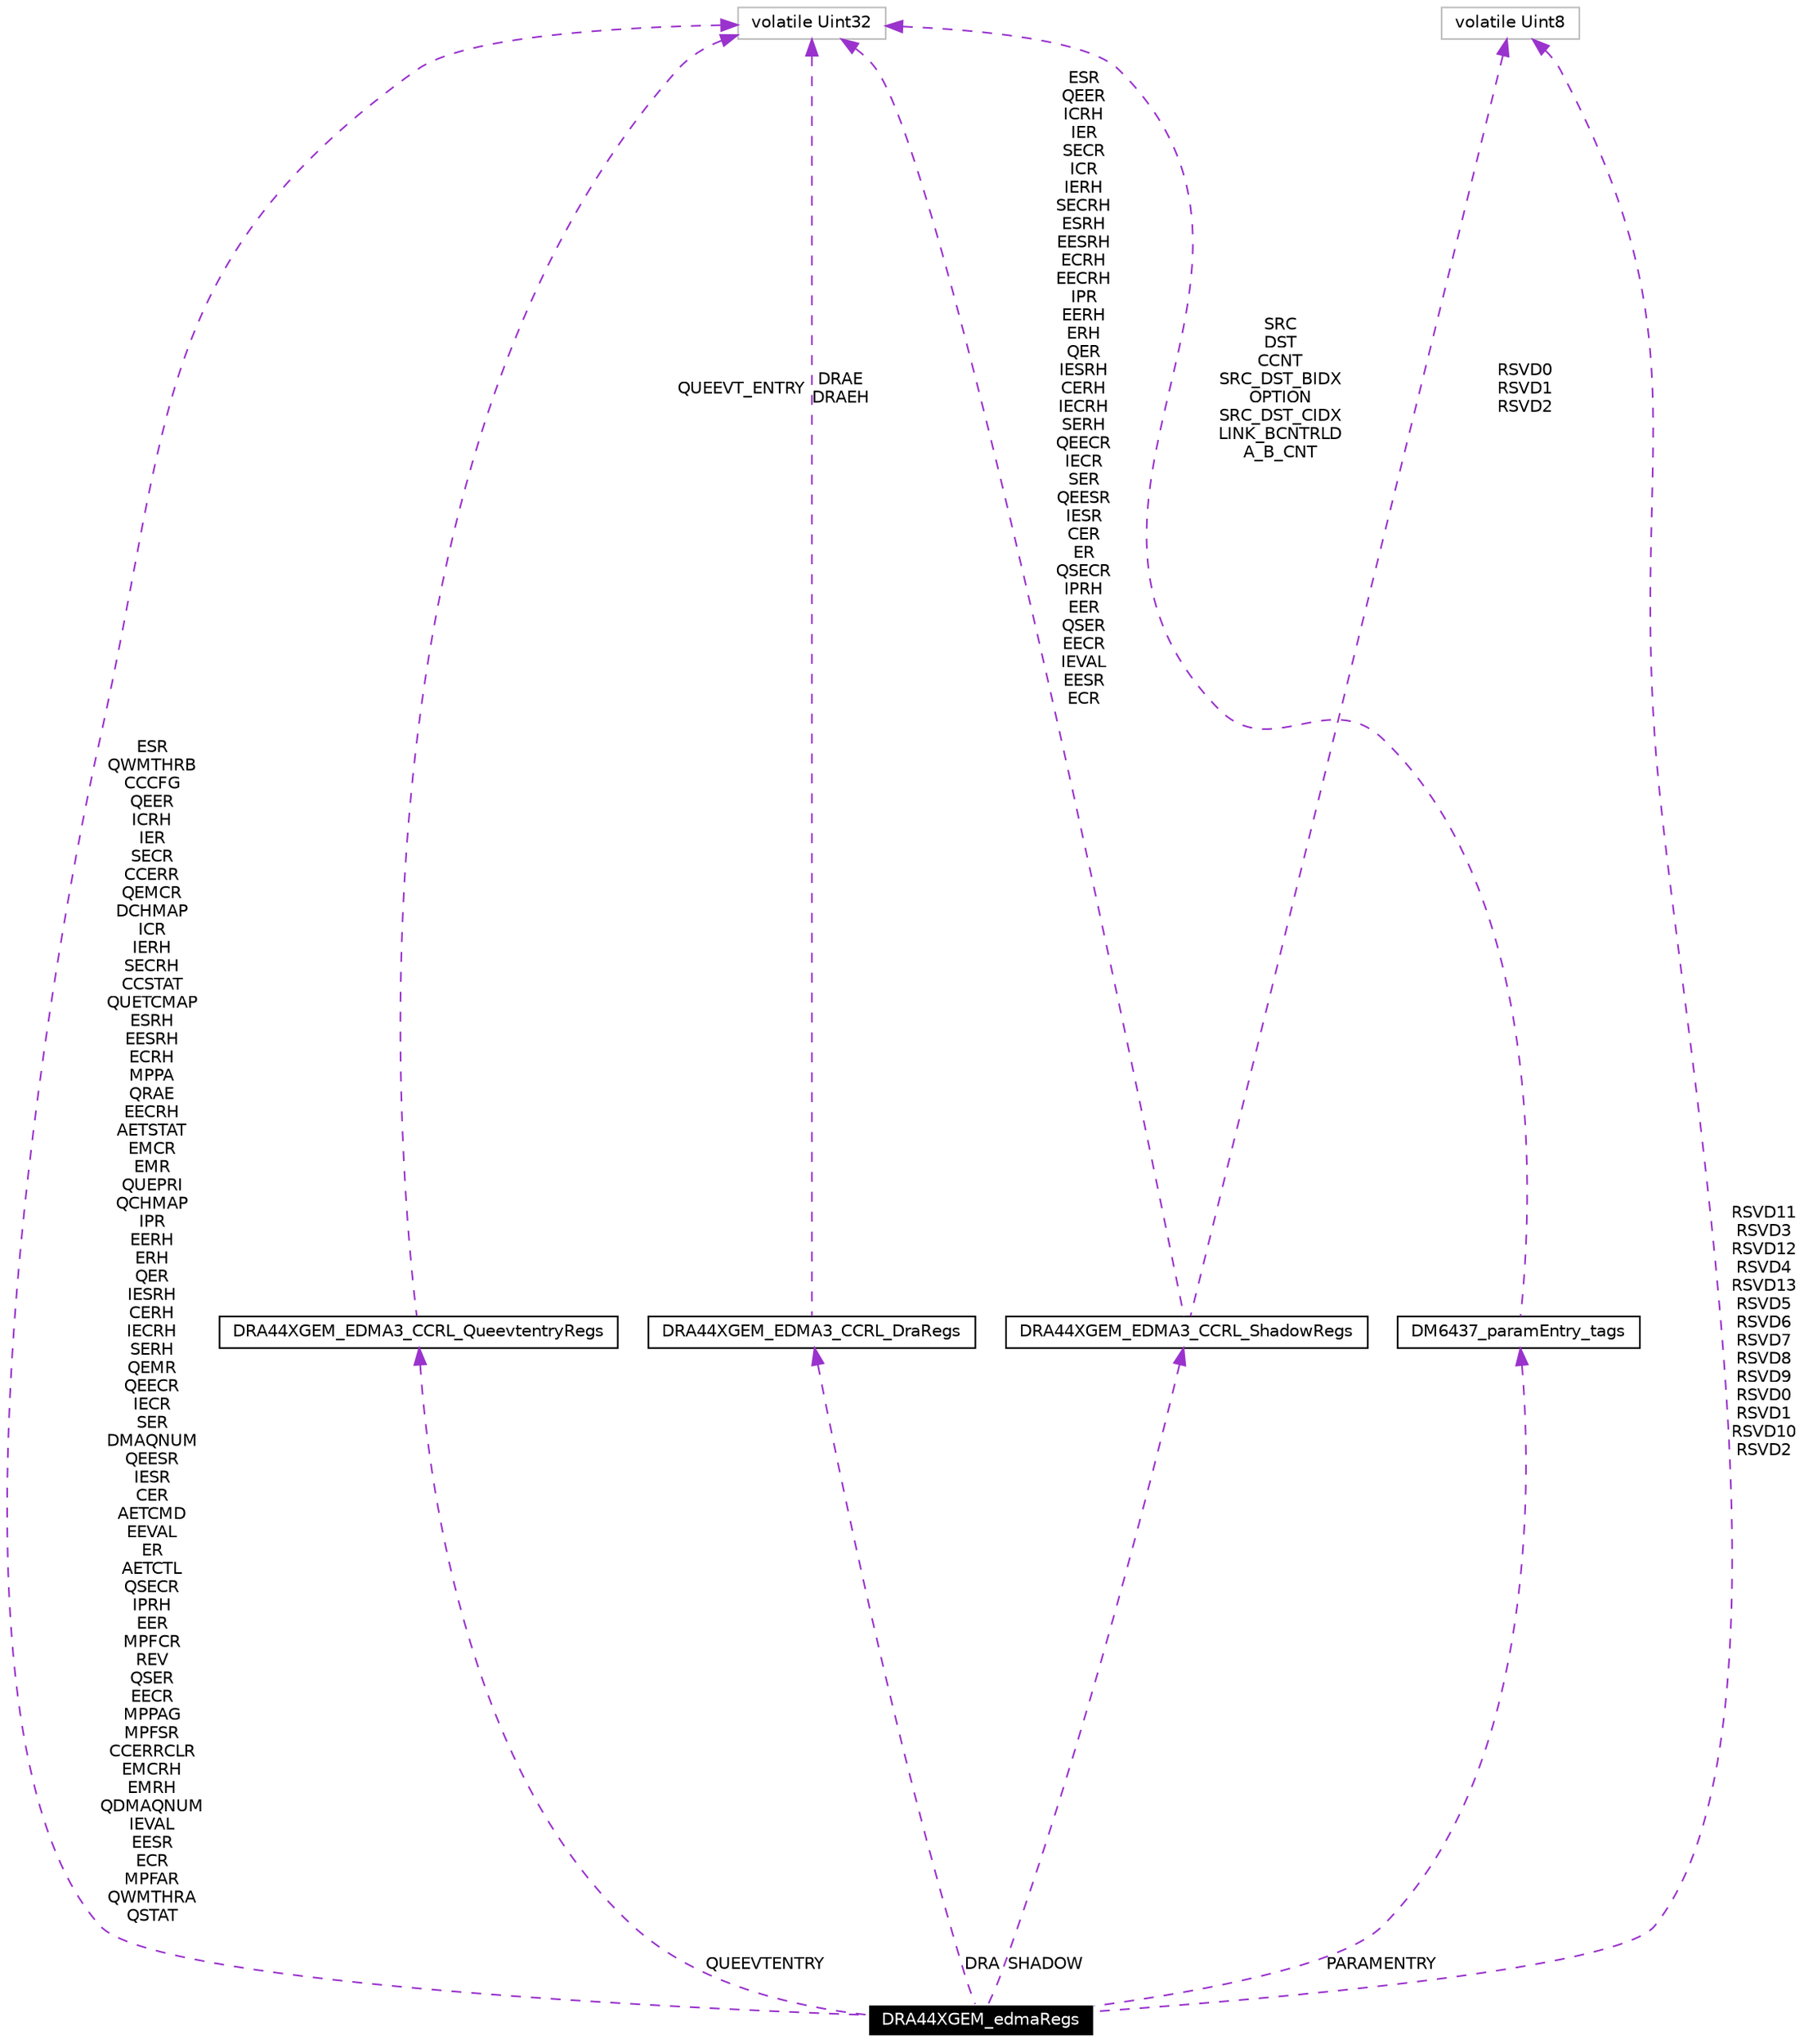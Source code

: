 digraph G
{
  edge [fontname="Helvetica",fontsize=10,labelfontname="Helvetica",labelfontsize=10];
  node [fontname="Helvetica",fontsize=10,shape=record];
  Node1 [label="DRA44XGEM_edmaRegs",height=0.2,width=0.4,color="white", fillcolor="black", style="filled" fontcolor="white"];
  Node2 -> Node1 [dir=back,color="darkorchid3",fontsize=10,style="dashed",label="ESR\nQWMTHRB\nCCCFG\nQEER\nICRH\nIER\nSECR\nCCERR\nQEMCR\nDCHMAP\nICR\nIERH\nSECRH\nCCSTAT\nQUETCMAP\nESRH\nEESRH\nECRH\nMPPA\nQRAE\nEECRH\nAETSTAT\nEMCR\nEMR\nQUEPRI\nQCHMAP\nIPR\nEERH\nERH\nQER\nIESRH\nCERH\nIECRH\nSERH\nQEMR\nQEECR\nIECR\nSER\nDMAQNUM\nQEESR\nIESR\nCER\nAETCMD\nEEVAL\nER\nAETCTL\nQSECR\nIPRH\nEER\nMPFCR\nREV\nQSER\nEECR\nMPPAG\nMPFSR\nCCERRCLR\nEMCRH\nEMRH\nQDMAQNUM\nIEVAL\nEESR\nECR\nMPFAR\nQWMTHRA\nQSTAT",fontname="Helvetica"];
  Node2 [label="volatile Uint32",height=0.2,width=0.4,color="grey75", fillcolor="white", style="filled"];
  Node3 -> Node1 [dir=back,color="darkorchid3",fontsize=10,style="dashed",label="QUEEVTENTRY",fontname="Helvetica"];
  Node3 [label="DRA44XGEM_EDMA3_CCRL_QueevtentryRegs",height=0.2,width=0.4,color="black", fillcolor="white", style="filled",URL="$structDRA44XGEM__EDMA3__CCRL__QueevtentryRegs.html"];
  Node2 -> Node3 [dir=back,color="darkorchid3",fontsize=10,style="dashed",label="QUEEVT_ENTRY",fontname="Helvetica"];
  Node4 -> Node1 [dir=back,color="darkorchid3",fontsize=10,style="dashed",label="SHADOW",fontname="Helvetica"];
  Node4 [label="DRA44XGEM_EDMA3_CCRL_ShadowRegs",height=0.2,width=0.4,color="black", fillcolor="white", style="filled",URL="$structDRA44XGEM__EDMA3__CCRL__ShadowRegs.html"];
  Node2 -> Node4 [dir=back,color="darkorchid3",fontsize=10,style="dashed",label="ESR\nQEER\nICRH\nIER\nSECR\nICR\nIERH\nSECRH\nESRH\nEESRH\nECRH\nEECRH\nIPR\nEERH\nERH\nQER\nIESRH\nCERH\nIECRH\nSERH\nQEECR\nIECR\nSER\nQEESR\nIESR\nCER\nER\nQSECR\nIPRH\nEER\nQSER\nEECR\nIEVAL\nEESR\nECR",fontname="Helvetica"];
  Node5 -> Node4 [dir=back,color="darkorchid3",fontsize=10,style="dashed",label="RSVD0\nRSVD1\nRSVD2",fontname="Helvetica"];
  Node5 [label="volatile Uint8",height=0.2,width=0.4,color="grey75", fillcolor="white", style="filled"];
  Node6 -> Node1 [dir=back,color="darkorchid3",fontsize=10,style="dashed",label="DRA",fontname="Helvetica"];
  Node6 [label="DRA44XGEM_EDMA3_CCRL_DraRegs",height=0.2,width=0.4,color="black", fillcolor="white", style="filled",URL="$structDRA44XGEM__EDMA3__CCRL__DraRegs.html"];
  Node2 -> Node6 [dir=back,color="darkorchid3",fontsize=10,style="dashed",label="DRAE\nDRAEH",fontname="Helvetica"];
  Node5 -> Node1 [dir=back,color="darkorchid3",fontsize=10,style="dashed",label="RSVD11\nRSVD3\nRSVD12\nRSVD4\nRSVD13\nRSVD5\nRSVD6\nRSVD7\nRSVD8\nRSVD9\nRSVD0\nRSVD1\nRSVD10\nRSVD2",fontname="Helvetica"];
  Node7 -> Node1 [dir=back,color="darkorchid3",fontsize=10,style="dashed",label="PARAMENTRY",fontname="Helvetica"];
  Node7 [label="DM6437_paramEntry_tags",height=0.2,width=0.4,color="black", fillcolor="white", style="filled",URL="$structDM6437__paramEntry__tags.html"];
  Node2 -> Node7 [dir=back,color="darkorchid3",fontsize=10,style="dashed",label="SRC\nDST\nCCNT\nSRC_DST_BIDX\nOPTION\nSRC_DST_CIDX\nLINK_BCNTRLD\nA_B_CNT",fontname="Helvetica"];
}
